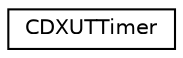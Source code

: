 digraph G
{
  edge [fontname="Helvetica",fontsize="10",labelfontname="Helvetica",labelfontsize="10"];
  node [fontname="Helvetica",fontsize="10",shape=record];
  rankdir="LR";
  Node1 [label="CDXUTTimer",height=0.2,width=0.4,color="black", fillcolor="white", style="filled",URL="$class_c_d_x_u_t_timer.html"];
}
